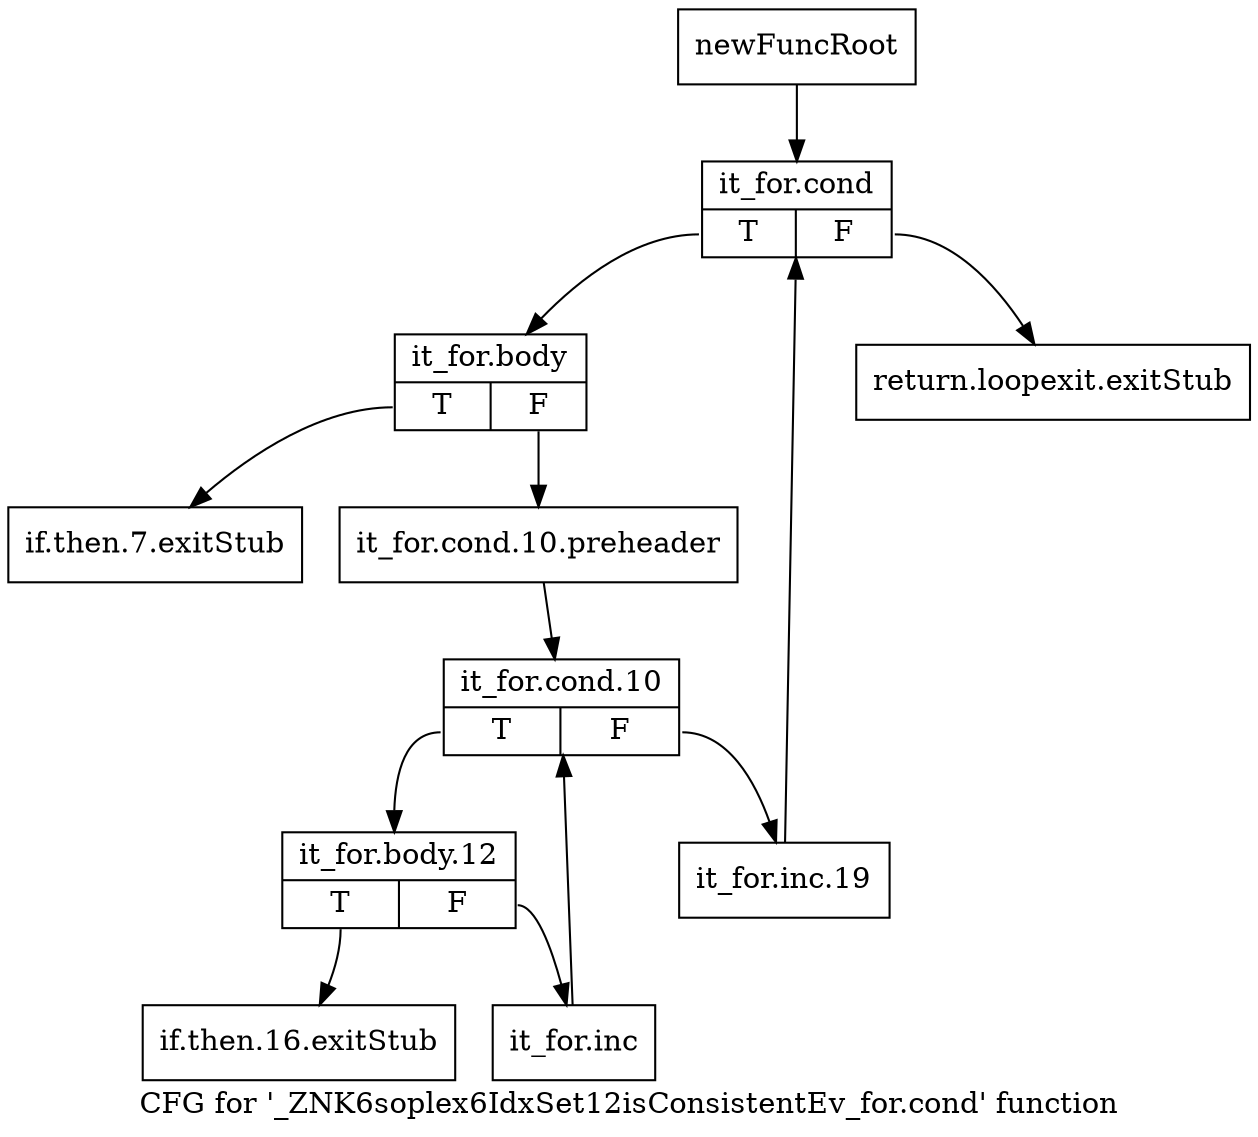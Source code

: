 digraph "CFG for '_ZNK6soplex6IdxSet12isConsistentEv_for.cond' function" {
	label="CFG for '_ZNK6soplex6IdxSet12isConsistentEv_for.cond' function";

	Node0x2ce7260 [shape=record,label="{newFuncRoot}"];
	Node0x2ce7260 -> Node0x2ce73a0;
	Node0x2ce72b0 [shape=record,label="{return.loopexit.exitStub}"];
	Node0x2ce7300 [shape=record,label="{if.then.7.exitStub}"];
	Node0x2ce7350 [shape=record,label="{if.then.16.exitStub}"];
	Node0x2ce73a0 [shape=record,label="{it_for.cond|{<s0>T|<s1>F}}"];
	Node0x2ce73a0:s0 -> Node0x2ce73f0;
	Node0x2ce73a0:s1 -> Node0x2ce72b0;
	Node0x2ce73f0 [shape=record,label="{it_for.body|{<s0>T|<s1>F}}"];
	Node0x2ce73f0:s0 -> Node0x2ce7300;
	Node0x2ce73f0:s1 -> Node0x2ce7440;
	Node0x2ce7440 [shape=record,label="{it_for.cond.10.preheader}"];
	Node0x2ce7440 -> Node0x2ce7490;
	Node0x2ce7490 [shape=record,label="{it_for.cond.10|{<s0>T|<s1>F}}"];
	Node0x2ce7490:s0 -> Node0x2ce7530;
	Node0x2ce7490:s1 -> Node0x2ce74e0;
	Node0x2ce74e0 [shape=record,label="{it_for.inc.19}"];
	Node0x2ce74e0 -> Node0x2ce73a0;
	Node0x2ce7530 [shape=record,label="{it_for.body.12|{<s0>T|<s1>F}}"];
	Node0x2ce7530:s0 -> Node0x2ce7350;
	Node0x2ce7530:s1 -> Node0x2ce7580;
	Node0x2ce7580 [shape=record,label="{it_for.inc}"];
	Node0x2ce7580 -> Node0x2ce7490;
}
